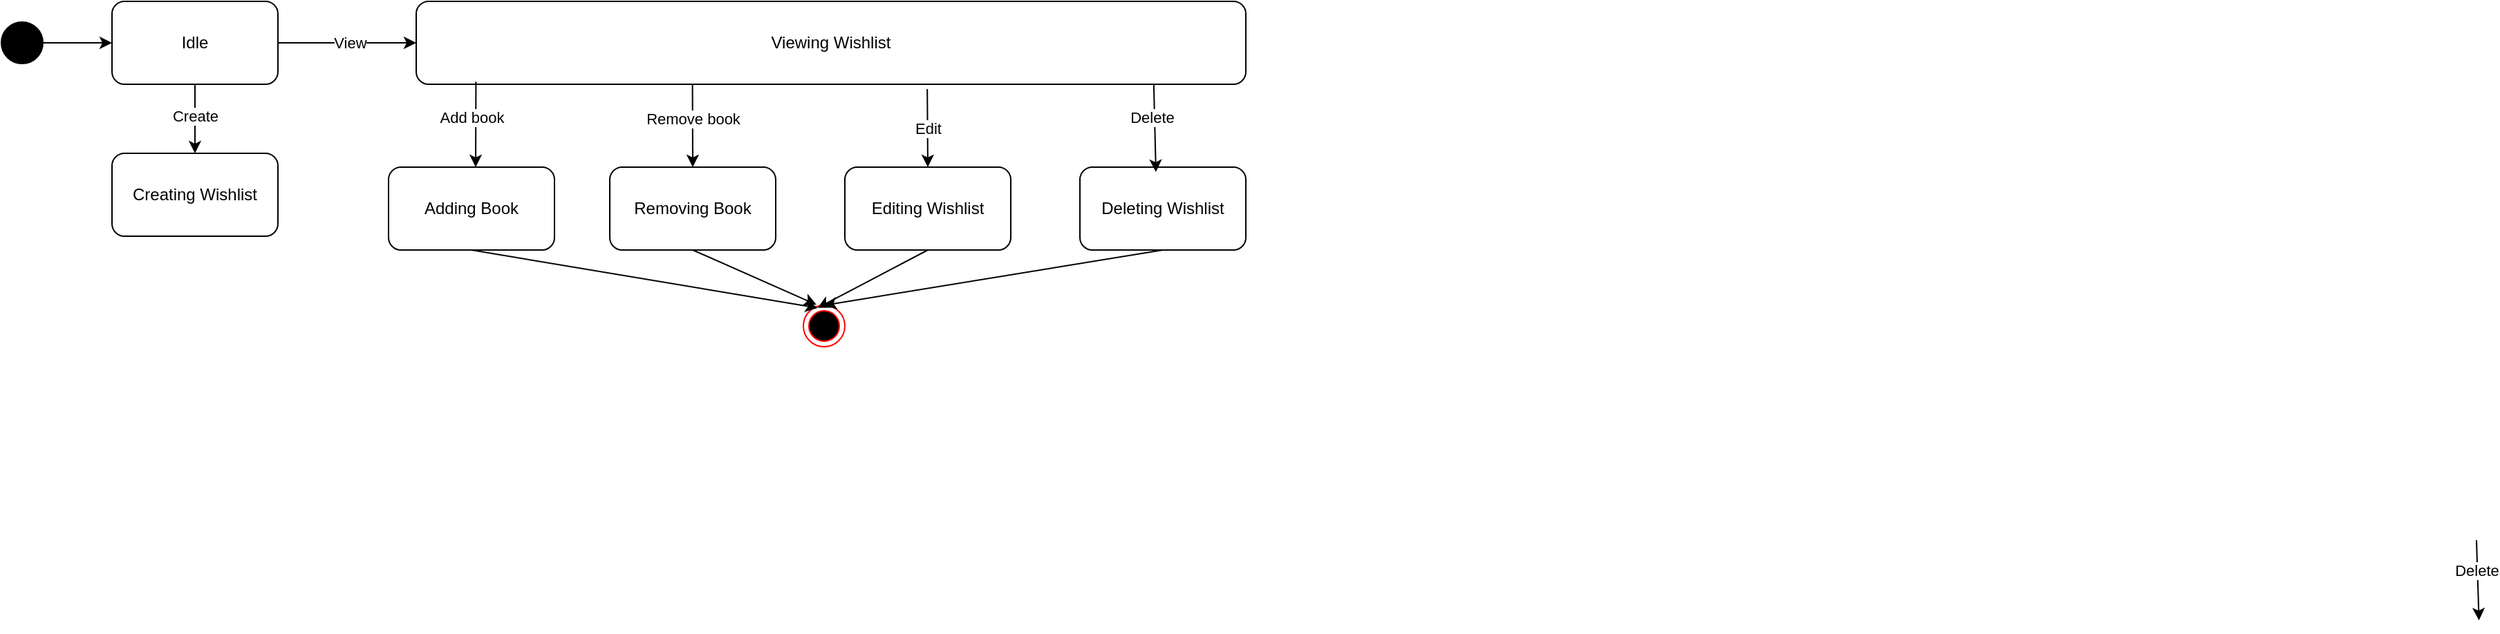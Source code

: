 <mxfile version="26.1.1">
  <diagram name="Page-1" id="58cdce13-f638-feb5-8d6f-7d28b1aa9fa0">
    <mxGraphModel dx="2279" dy="526" grid="1" gridSize="10" guides="1" tooltips="1" connect="1" arrows="1" fold="1" page="1" pageScale="1" pageWidth="1100" pageHeight="850" background="none" math="0" shadow="0">
      <root>
        <mxCell id="0" />
        <mxCell id="1" parent="0" />
        <mxCell id="6N1PkxW6eAnPZV9gVMKZ-1" value="Idle" style="rounded=1;whiteSpace=wrap;html=1;" vertex="1" parent="1">
          <mxGeometry x="-350" y="340" width="120" height="60" as="geometry" />
        </mxCell>
        <mxCell id="6N1PkxW6eAnPZV9gVMKZ-2" value="Adding Book" style="rounded=1;whiteSpace=wrap;html=1;" vertex="1" parent="1">
          <mxGeometry x="-150" y="460" width="120" height="60" as="geometry" />
        </mxCell>
        <mxCell id="6N1PkxW6eAnPZV9gVMKZ-3" value="Creating Wishlist" style="rounded=1;whiteSpace=wrap;html=1;" vertex="1" parent="1">
          <mxGeometry x="-350" y="450" width="120" height="60" as="geometry" />
        </mxCell>
        <mxCell id="6N1PkxW6eAnPZV9gVMKZ-4" value="Removing Book" style="rounded=1;whiteSpace=wrap;html=1;" vertex="1" parent="1">
          <mxGeometry x="10" y="460" width="120" height="60" as="geometry" />
        </mxCell>
        <mxCell id="6N1PkxW6eAnPZV9gVMKZ-5" value="Viewing Wishlist" style="rounded=1;whiteSpace=wrap;html=1;" vertex="1" parent="1">
          <mxGeometry x="-130" y="340" width="600" height="60" as="geometry" />
        </mxCell>
        <mxCell id="6N1PkxW6eAnPZV9gVMKZ-6" value="Editing Wishlist" style="rounded=1;whiteSpace=wrap;html=1;" vertex="1" parent="1">
          <mxGeometry x="180" y="460" width="120" height="60" as="geometry" />
        </mxCell>
        <mxCell id="6N1PkxW6eAnPZV9gVMKZ-7" value="Deleting Wishlist" style="rounded=1;whiteSpace=wrap;html=1;" vertex="1" parent="1">
          <mxGeometry x="350" y="460" width="120" height="60" as="geometry" />
        </mxCell>
        <mxCell id="6N1PkxW6eAnPZV9gVMKZ-9" value="" style="endArrow=classic;html=1;rounded=0;exitX=0.5;exitY=1;exitDx=0;exitDy=0;entryX=0.5;entryY=0;entryDx=0;entryDy=0;" edge="1" parent="1" source="6N1PkxW6eAnPZV9gVMKZ-1" target="6N1PkxW6eAnPZV9gVMKZ-3">
          <mxGeometry width="50" height="50" relative="1" as="geometry">
            <mxPoint x="-190" y="510" as="sourcePoint" />
            <mxPoint x="-140" y="460" as="targetPoint" />
          </mxGeometry>
        </mxCell>
        <mxCell id="6N1PkxW6eAnPZV9gVMKZ-10" value="Create" style="edgeLabel;html=1;align=center;verticalAlign=middle;resizable=0;points=[];" vertex="1" connectable="0" parent="6N1PkxW6eAnPZV9gVMKZ-9">
          <mxGeometry x="-0.082" relative="1" as="geometry">
            <mxPoint as="offset" />
          </mxGeometry>
        </mxCell>
        <mxCell id="6N1PkxW6eAnPZV9gVMKZ-11" value="" style="endArrow=classic;html=1;rounded=0;exitX=0.072;exitY=0.968;exitDx=0;exitDy=0;exitPerimeter=0;" edge="1" parent="1" source="6N1PkxW6eAnPZV9gVMKZ-5">
          <mxGeometry width="50" height="50" relative="1" as="geometry">
            <mxPoint x="-90" y="410" as="sourcePoint" />
            <mxPoint x="-87" y="460" as="targetPoint" />
          </mxGeometry>
        </mxCell>
        <mxCell id="6N1PkxW6eAnPZV9gVMKZ-12" value="Add book" style="edgeLabel;html=1;align=center;verticalAlign=middle;resizable=0;points=[];" vertex="1" connectable="0" parent="6N1PkxW6eAnPZV9gVMKZ-11">
          <mxGeometry x="-0.162" y="-3" relative="1" as="geometry">
            <mxPoint as="offset" />
          </mxGeometry>
        </mxCell>
        <mxCell id="6N1PkxW6eAnPZV9gVMKZ-13" value="" style="endArrow=classic;html=1;rounded=0;exitX=0.333;exitY=1.006;exitDx=0;exitDy=0;entryX=0.5;entryY=0;entryDx=0;entryDy=0;exitPerimeter=0;" edge="1" parent="1" source="6N1PkxW6eAnPZV9gVMKZ-5" target="6N1PkxW6eAnPZV9gVMKZ-4">
          <mxGeometry width="50" height="50" relative="1" as="geometry">
            <mxPoint x="-90" y="510" as="sourcePoint" />
            <mxPoint x="-40" y="460" as="targetPoint" />
          </mxGeometry>
        </mxCell>
        <mxCell id="6N1PkxW6eAnPZV9gVMKZ-14" value="Remove book" style="edgeLabel;html=1;align=center;verticalAlign=middle;resizable=0;points=[];rotation=0;" vertex="1" connectable="0" parent="6N1PkxW6eAnPZV9gVMKZ-13">
          <mxGeometry x="0.092" y="-1" relative="1" as="geometry">
            <mxPoint x="1" y="-8" as="offset" />
          </mxGeometry>
        </mxCell>
        <mxCell id="6N1PkxW6eAnPZV9gVMKZ-15" value="" style="endArrow=classic;html=1;rounded=0;exitX=0.616;exitY=1.058;exitDx=0;exitDy=0;entryX=0.5;entryY=0;entryDx=0;entryDy=0;exitPerimeter=0;" edge="1" parent="1" source="6N1PkxW6eAnPZV9gVMKZ-5" target="6N1PkxW6eAnPZV9gVMKZ-6">
          <mxGeometry width="50" height="50" relative="1" as="geometry">
            <mxPoint x="-20" y="490" as="sourcePoint" />
            <mxPoint x="30" y="440" as="targetPoint" />
          </mxGeometry>
        </mxCell>
        <mxCell id="6N1PkxW6eAnPZV9gVMKZ-16" value="Edit" style="edgeLabel;html=1;align=center;verticalAlign=middle;resizable=0;points=[];rotation=0;" vertex="1" connectable="0" parent="6N1PkxW6eAnPZV9gVMKZ-15">
          <mxGeometry x="0.013" relative="1" as="geometry">
            <mxPoint as="offset" />
          </mxGeometry>
        </mxCell>
        <mxCell id="6N1PkxW6eAnPZV9gVMKZ-17" value="" style="endArrow=classic;html=1;rounded=0;exitX=0.847;exitY=1.032;exitDx=0;exitDy=0;exitPerimeter=0;" edge="1" parent="1">
          <mxGeometry width="50" height="50" relative="1" as="geometry">
            <mxPoint x="1360.0" y="730" as="sourcePoint" />
            <mxPoint x="1361.8" y="788.08" as="targetPoint" />
          </mxGeometry>
        </mxCell>
        <mxCell id="6N1PkxW6eAnPZV9gVMKZ-18" value="Delete" style="edgeLabel;html=1;align=center;verticalAlign=middle;resizable=0;points=[];" vertex="1" connectable="0" parent="6N1PkxW6eAnPZV9gVMKZ-17">
          <mxGeometry x="-0.255" y="-1" relative="1" as="geometry">
            <mxPoint as="offset" />
          </mxGeometry>
        </mxCell>
        <mxCell id="6N1PkxW6eAnPZV9gVMKZ-19" value="" style="endArrow=classic;html=1;rounded=0;exitX=1;exitY=0.5;exitDx=0;exitDy=0;entryX=0;entryY=0.5;entryDx=0;entryDy=0;" edge="1" parent="1" source="6N1PkxW6eAnPZV9gVMKZ-1" target="6N1PkxW6eAnPZV9gVMKZ-5">
          <mxGeometry width="50" height="50" relative="1" as="geometry">
            <mxPoint x="-150" y="450" as="sourcePoint" />
            <mxPoint x="-100" y="400" as="targetPoint" />
          </mxGeometry>
        </mxCell>
        <mxCell id="6N1PkxW6eAnPZV9gVMKZ-20" value="View" style="edgeLabel;html=1;align=center;verticalAlign=middle;resizable=0;points=[];rotation=0;" vertex="1" connectable="0" parent="6N1PkxW6eAnPZV9gVMKZ-19">
          <mxGeometry x="0.041" relative="1" as="geometry">
            <mxPoint as="offset" />
          </mxGeometry>
        </mxCell>
        <mxCell id="6N1PkxW6eAnPZV9gVMKZ-21" value="" style="shape=ellipse;html=1;fillColor=strokeColor;fontSize=18;fontColor=#ffffff;" vertex="1" parent="1">
          <mxGeometry x="-430" y="355" width="30" height="30" as="geometry" />
        </mxCell>
        <mxCell id="6N1PkxW6eAnPZV9gVMKZ-22" value="" style="ellipse;html=1;shape=endState;fillColor=#000000;strokeColor=#ff0000;" vertex="1" parent="1">
          <mxGeometry x="150" y="560" width="30" height="30" as="geometry" />
        </mxCell>
        <mxCell id="6N1PkxW6eAnPZV9gVMKZ-23" value="" style="endArrow=classic;html=1;rounded=0;exitX=1;exitY=0.5;exitDx=0;exitDy=0;" edge="1" parent="1" source="6N1PkxW6eAnPZV9gVMKZ-21" target="6N1PkxW6eAnPZV9gVMKZ-1">
          <mxGeometry width="50" height="50" relative="1" as="geometry">
            <mxPoint x="-120" y="430" as="sourcePoint" />
            <mxPoint x="-70" y="380" as="targetPoint" />
          </mxGeometry>
        </mxCell>
        <mxCell id="6N1PkxW6eAnPZV9gVMKZ-25" value="" style="endArrow=classic;html=1;rounded=0;exitX=0.889;exitY=0.994;exitDx=0;exitDy=0;exitPerimeter=0;entryX=0.458;entryY=0.058;entryDx=0;entryDy=0;entryPerimeter=0;" edge="1" parent="1" source="6N1PkxW6eAnPZV9gVMKZ-5" target="6N1PkxW6eAnPZV9gVMKZ-7">
          <mxGeometry width="50" height="50" relative="1" as="geometry">
            <mxPoint x="130" y="400" as="sourcePoint" />
            <mxPoint x="180" y="350" as="targetPoint" />
          </mxGeometry>
        </mxCell>
        <mxCell id="6N1PkxW6eAnPZV9gVMKZ-26" value="Delete" style="edgeLabel;html=1;align=center;verticalAlign=middle;resizable=0;points=[];" vertex="1" connectable="0" parent="6N1PkxW6eAnPZV9gVMKZ-25">
          <mxGeometry x="-0.255" y="-2" relative="1" as="geometry">
            <mxPoint as="offset" />
          </mxGeometry>
        </mxCell>
        <mxCell id="6N1PkxW6eAnPZV9gVMKZ-27" value="" style="endArrow=classic;html=1;rounded=0;exitX=0.5;exitY=1;exitDx=0;exitDy=0;entryX=0.344;entryY=0.064;entryDx=0;entryDy=0;entryPerimeter=0;" edge="1" parent="1" source="6N1PkxW6eAnPZV9gVMKZ-2" target="6N1PkxW6eAnPZV9gVMKZ-22">
          <mxGeometry width="50" height="50" relative="1" as="geometry">
            <mxPoint x="130" y="500" as="sourcePoint" />
            <mxPoint x="180" y="450" as="targetPoint" />
          </mxGeometry>
        </mxCell>
        <mxCell id="6N1PkxW6eAnPZV9gVMKZ-28" value="" style="endArrow=classic;html=1;rounded=0;exitX=0.5;exitY=1;exitDx=0;exitDy=0;entryX=0.318;entryY=-0.013;entryDx=0;entryDy=0;entryPerimeter=0;" edge="1" parent="1" source="6N1PkxW6eAnPZV9gVMKZ-4" target="6N1PkxW6eAnPZV9gVMKZ-22">
          <mxGeometry width="50" height="50" relative="1" as="geometry">
            <mxPoint x="130" y="500" as="sourcePoint" />
            <mxPoint x="180" y="450" as="targetPoint" />
          </mxGeometry>
        </mxCell>
        <mxCell id="6N1PkxW6eAnPZV9gVMKZ-29" value="" style="endArrow=classic;html=1;rounded=0;entryX=0.344;entryY=0.064;entryDx=0;entryDy=0;entryPerimeter=0;exitX=0.5;exitY=1;exitDx=0;exitDy=0;" edge="1" parent="1" source="6N1PkxW6eAnPZV9gVMKZ-6" target="6N1PkxW6eAnPZV9gVMKZ-22">
          <mxGeometry width="50" height="50" relative="1" as="geometry">
            <mxPoint x="130" y="500" as="sourcePoint" />
            <mxPoint x="180" y="450" as="targetPoint" />
          </mxGeometry>
        </mxCell>
        <mxCell id="6N1PkxW6eAnPZV9gVMKZ-30" value="" style="endArrow=classic;html=1;rounded=0;exitX=0.5;exitY=1;exitDx=0;exitDy=0;entryX=0.5;entryY=0;entryDx=0;entryDy=0;" edge="1" parent="1" source="6N1PkxW6eAnPZV9gVMKZ-7" target="6N1PkxW6eAnPZV9gVMKZ-22">
          <mxGeometry width="50" height="50" relative="1" as="geometry">
            <mxPoint x="130" y="500" as="sourcePoint" />
            <mxPoint x="180" y="450" as="targetPoint" />
          </mxGeometry>
        </mxCell>
      </root>
    </mxGraphModel>
  </diagram>
</mxfile>
